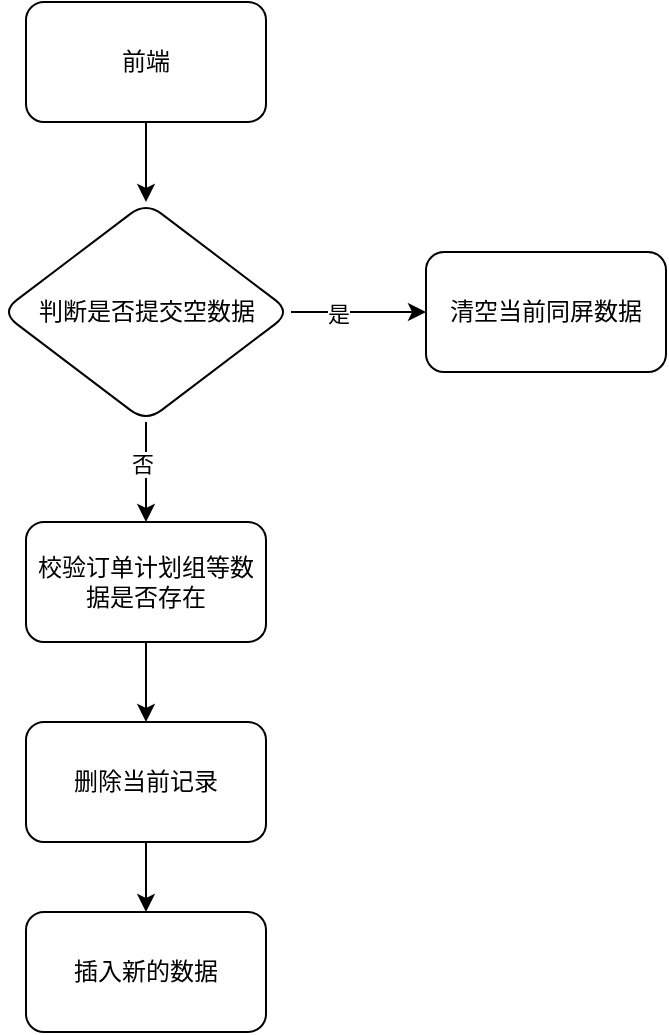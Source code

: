 <mxfile version="21.1.1" type="github">
  <diagram name="第 1 页" id="3_W-8n0pnnFh8MITxfew">
    <mxGraphModel dx="897" dy="591" grid="1" gridSize="10" guides="1" tooltips="1" connect="1" arrows="1" fold="1" page="1" pageScale="1" pageWidth="827" pageHeight="1169" math="0" shadow="0">
      <root>
        <mxCell id="0" />
        <mxCell id="1" parent="0" />
        <mxCell id="aqpjXthx3Q-RwbWj87GV-5" value="" style="edgeStyle=orthogonalEdgeStyle;rounded=0;orthogonalLoop=1;jettySize=auto;html=1;" edge="1" parent="1" source="aqpjXthx3Q-RwbWj87GV-1" target="aqpjXthx3Q-RwbWj87GV-4">
          <mxGeometry relative="1" as="geometry" />
        </mxCell>
        <mxCell id="aqpjXthx3Q-RwbWj87GV-1" value="前端" style="rounded=1;whiteSpace=wrap;html=1;" vertex="1" parent="1">
          <mxGeometry x="170" y="100" width="120" height="60" as="geometry" />
        </mxCell>
        <mxCell id="aqpjXthx3Q-RwbWj87GV-7" value="" style="edgeStyle=orthogonalEdgeStyle;rounded=0;orthogonalLoop=1;jettySize=auto;html=1;" edge="1" parent="1" source="aqpjXthx3Q-RwbWj87GV-4" target="aqpjXthx3Q-RwbWj87GV-6">
          <mxGeometry relative="1" as="geometry" />
        </mxCell>
        <mxCell id="aqpjXthx3Q-RwbWj87GV-8" value="是" style="edgeLabel;html=1;align=center;verticalAlign=middle;resizable=0;points=[];" vertex="1" connectable="0" parent="aqpjXthx3Q-RwbWj87GV-7">
          <mxGeometry x="-0.32" y="-1" relative="1" as="geometry">
            <mxPoint as="offset" />
          </mxGeometry>
        </mxCell>
        <mxCell id="aqpjXthx3Q-RwbWj87GV-10" value="" style="edgeStyle=orthogonalEdgeStyle;rounded=0;orthogonalLoop=1;jettySize=auto;html=1;" edge="1" parent="1" source="aqpjXthx3Q-RwbWj87GV-4" target="aqpjXthx3Q-RwbWj87GV-9">
          <mxGeometry relative="1" as="geometry" />
        </mxCell>
        <mxCell id="aqpjXthx3Q-RwbWj87GV-11" value="否" style="edgeLabel;html=1;align=center;verticalAlign=middle;resizable=0;points=[];" vertex="1" connectable="0" parent="aqpjXthx3Q-RwbWj87GV-10">
          <mxGeometry x="-0.181" y="-2" relative="1" as="geometry">
            <mxPoint as="offset" />
          </mxGeometry>
        </mxCell>
        <mxCell id="aqpjXthx3Q-RwbWj87GV-4" value="判断是否提交空数据" style="rhombus;whiteSpace=wrap;html=1;rounded=1;" vertex="1" parent="1">
          <mxGeometry x="157.5" y="200" width="145" height="110" as="geometry" />
        </mxCell>
        <mxCell id="aqpjXthx3Q-RwbWj87GV-6" value="清空当前同屏数据" style="whiteSpace=wrap;html=1;rounded=1;" vertex="1" parent="1">
          <mxGeometry x="370" y="225" width="120" height="60" as="geometry" />
        </mxCell>
        <mxCell id="aqpjXthx3Q-RwbWj87GV-13" value="" style="edgeStyle=orthogonalEdgeStyle;rounded=0;orthogonalLoop=1;jettySize=auto;html=1;" edge="1" parent="1" source="aqpjXthx3Q-RwbWj87GV-9" target="aqpjXthx3Q-RwbWj87GV-12">
          <mxGeometry relative="1" as="geometry" />
        </mxCell>
        <mxCell id="aqpjXthx3Q-RwbWj87GV-9" value="校验订单计划组等数据是否存在" style="whiteSpace=wrap;html=1;rounded=1;" vertex="1" parent="1">
          <mxGeometry x="170" y="360" width="120" height="60" as="geometry" />
        </mxCell>
        <mxCell id="aqpjXthx3Q-RwbWj87GV-15" value="" style="edgeStyle=orthogonalEdgeStyle;rounded=0;orthogonalLoop=1;jettySize=auto;html=1;" edge="1" parent="1" source="aqpjXthx3Q-RwbWj87GV-12" target="aqpjXthx3Q-RwbWj87GV-14">
          <mxGeometry relative="1" as="geometry" />
        </mxCell>
        <mxCell id="aqpjXthx3Q-RwbWj87GV-12" value="删除当前记录" style="whiteSpace=wrap;html=1;rounded=1;" vertex="1" parent="1">
          <mxGeometry x="170" y="460" width="120" height="60" as="geometry" />
        </mxCell>
        <mxCell id="aqpjXthx3Q-RwbWj87GV-14" value="插入新的数据" style="whiteSpace=wrap;html=1;rounded=1;" vertex="1" parent="1">
          <mxGeometry x="170" y="555" width="120" height="60" as="geometry" />
        </mxCell>
      </root>
    </mxGraphModel>
  </diagram>
</mxfile>
